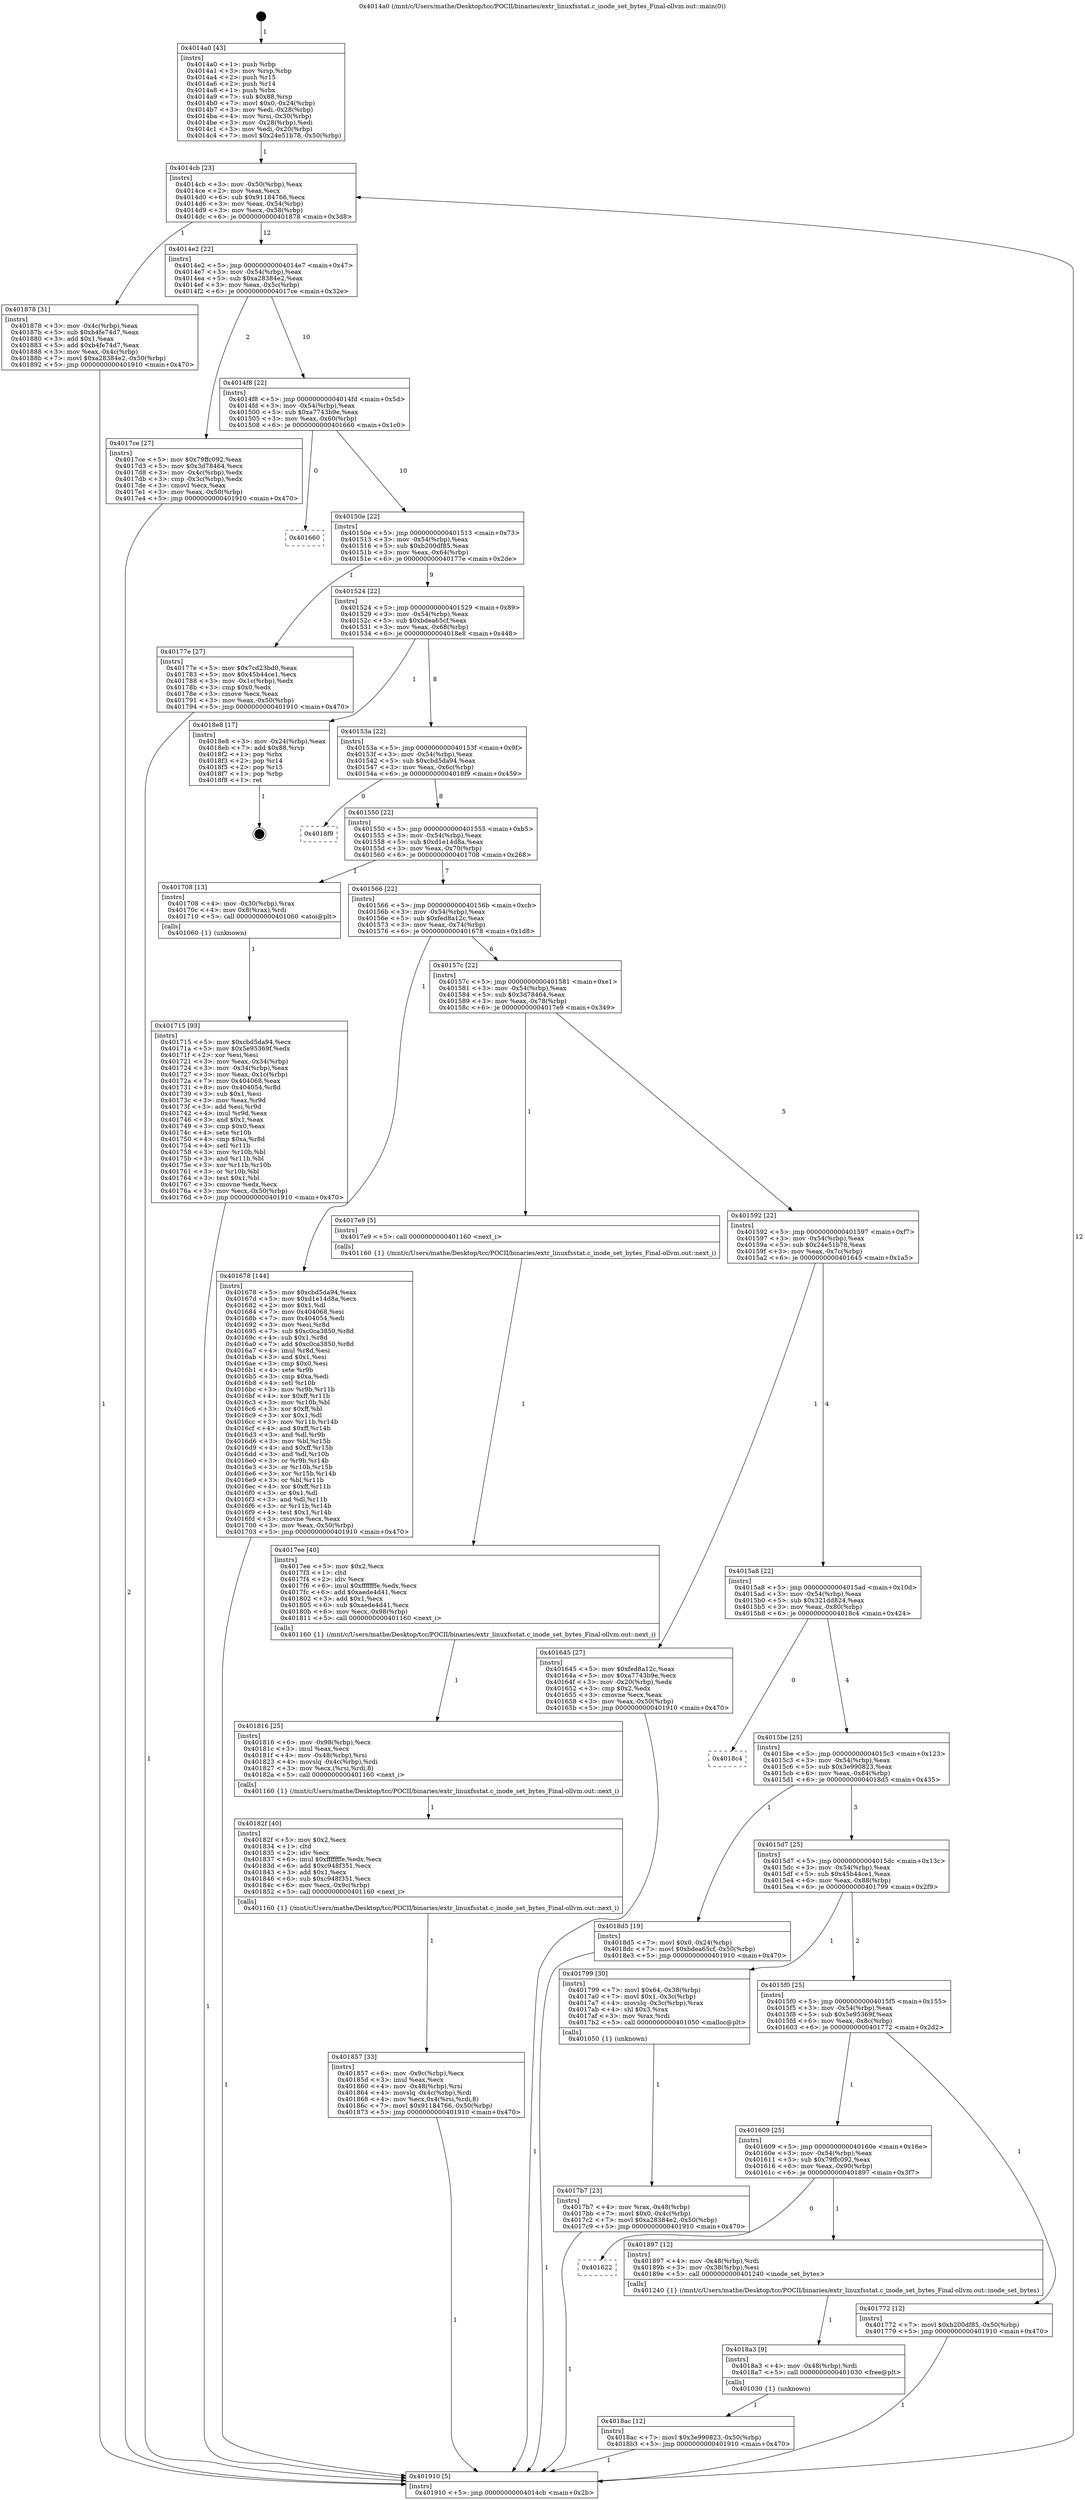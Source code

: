 digraph "0x4014a0" {
  label = "0x4014a0 (/mnt/c/Users/mathe/Desktop/tcc/POCII/binaries/extr_linuxfsstat.c_inode_set_bytes_Final-ollvm.out::main(0))"
  labelloc = "t"
  node[shape=record]

  Entry [label="",width=0.3,height=0.3,shape=circle,fillcolor=black,style=filled]
  "0x4014cb" [label="{
     0x4014cb [23]\l
     | [instrs]\l
     &nbsp;&nbsp;0x4014cb \<+3\>: mov -0x50(%rbp),%eax\l
     &nbsp;&nbsp;0x4014ce \<+2\>: mov %eax,%ecx\l
     &nbsp;&nbsp;0x4014d0 \<+6\>: sub $0x91184766,%ecx\l
     &nbsp;&nbsp;0x4014d6 \<+3\>: mov %eax,-0x54(%rbp)\l
     &nbsp;&nbsp;0x4014d9 \<+3\>: mov %ecx,-0x58(%rbp)\l
     &nbsp;&nbsp;0x4014dc \<+6\>: je 0000000000401878 \<main+0x3d8\>\l
  }"]
  "0x401878" [label="{
     0x401878 [31]\l
     | [instrs]\l
     &nbsp;&nbsp;0x401878 \<+3\>: mov -0x4c(%rbp),%eax\l
     &nbsp;&nbsp;0x40187b \<+5\>: sub $0xb4fe74d7,%eax\l
     &nbsp;&nbsp;0x401880 \<+3\>: add $0x1,%eax\l
     &nbsp;&nbsp;0x401883 \<+5\>: add $0xb4fe74d7,%eax\l
     &nbsp;&nbsp;0x401888 \<+3\>: mov %eax,-0x4c(%rbp)\l
     &nbsp;&nbsp;0x40188b \<+7\>: movl $0xa28384e2,-0x50(%rbp)\l
     &nbsp;&nbsp;0x401892 \<+5\>: jmp 0000000000401910 \<main+0x470\>\l
  }"]
  "0x4014e2" [label="{
     0x4014e2 [22]\l
     | [instrs]\l
     &nbsp;&nbsp;0x4014e2 \<+5\>: jmp 00000000004014e7 \<main+0x47\>\l
     &nbsp;&nbsp;0x4014e7 \<+3\>: mov -0x54(%rbp),%eax\l
     &nbsp;&nbsp;0x4014ea \<+5\>: sub $0xa28384e2,%eax\l
     &nbsp;&nbsp;0x4014ef \<+3\>: mov %eax,-0x5c(%rbp)\l
     &nbsp;&nbsp;0x4014f2 \<+6\>: je 00000000004017ce \<main+0x32e\>\l
  }"]
  Exit [label="",width=0.3,height=0.3,shape=circle,fillcolor=black,style=filled,peripheries=2]
  "0x4017ce" [label="{
     0x4017ce [27]\l
     | [instrs]\l
     &nbsp;&nbsp;0x4017ce \<+5\>: mov $0x79ffc092,%eax\l
     &nbsp;&nbsp;0x4017d3 \<+5\>: mov $0x3d78464,%ecx\l
     &nbsp;&nbsp;0x4017d8 \<+3\>: mov -0x4c(%rbp),%edx\l
     &nbsp;&nbsp;0x4017db \<+3\>: cmp -0x3c(%rbp),%edx\l
     &nbsp;&nbsp;0x4017de \<+3\>: cmovl %ecx,%eax\l
     &nbsp;&nbsp;0x4017e1 \<+3\>: mov %eax,-0x50(%rbp)\l
     &nbsp;&nbsp;0x4017e4 \<+5\>: jmp 0000000000401910 \<main+0x470\>\l
  }"]
  "0x4014f8" [label="{
     0x4014f8 [22]\l
     | [instrs]\l
     &nbsp;&nbsp;0x4014f8 \<+5\>: jmp 00000000004014fd \<main+0x5d\>\l
     &nbsp;&nbsp;0x4014fd \<+3\>: mov -0x54(%rbp),%eax\l
     &nbsp;&nbsp;0x401500 \<+5\>: sub $0xa7743b9e,%eax\l
     &nbsp;&nbsp;0x401505 \<+3\>: mov %eax,-0x60(%rbp)\l
     &nbsp;&nbsp;0x401508 \<+6\>: je 0000000000401660 \<main+0x1c0\>\l
  }"]
  "0x4018ac" [label="{
     0x4018ac [12]\l
     | [instrs]\l
     &nbsp;&nbsp;0x4018ac \<+7\>: movl $0x3e990823,-0x50(%rbp)\l
     &nbsp;&nbsp;0x4018b3 \<+5\>: jmp 0000000000401910 \<main+0x470\>\l
  }"]
  "0x401660" [label="{
     0x401660\l
  }", style=dashed]
  "0x40150e" [label="{
     0x40150e [22]\l
     | [instrs]\l
     &nbsp;&nbsp;0x40150e \<+5\>: jmp 0000000000401513 \<main+0x73\>\l
     &nbsp;&nbsp;0x401513 \<+3\>: mov -0x54(%rbp),%eax\l
     &nbsp;&nbsp;0x401516 \<+5\>: sub $0xb200df85,%eax\l
     &nbsp;&nbsp;0x40151b \<+3\>: mov %eax,-0x64(%rbp)\l
     &nbsp;&nbsp;0x40151e \<+6\>: je 000000000040177e \<main+0x2de\>\l
  }"]
  "0x4018a3" [label="{
     0x4018a3 [9]\l
     | [instrs]\l
     &nbsp;&nbsp;0x4018a3 \<+4\>: mov -0x48(%rbp),%rdi\l
     &nbsp;&nbsp;0x4018a7 \<+5\>: call 0000000000401030 \<free@plt\>\l
     | [calls]\l
     &nbsp;&nbsp;0x401030 \{1\} (unknown)\l
  }"]
  "0x40177e" [label="{
     0x40177e [27]\l
     | [instrs]\l
     &nbsp;&nbsp;0x40177e \<+5\>: mov $0x7cd23bd0,%eax\l
     &nbsp;&nbsp;0x401783 \<+5\>: mov $0x45b44ce1,%ecx\l
     &nbsp;&nbsp;0x401788 \<+3\>: mov -0x1c(%rbp),%edx\l
     &nbsp;&nbsp;0x40178b \<+3\>: cmp $0x0,%edx\l
     &nbsp;&nbsp;0x40178e \<+3\>: cmove %ecx,%eax\l
     &nbsp;&nbsp;0x401791 \<+3\>: mov %eax,-0x50(%rbp)\l
     &nbsp;&nbsp;0x401794 \<+5\>: jmp 0000000000401910 \<main+0x470\>\l
  }"]
  "0x401524" [label="{
     0x401524 [22]\l
     | [instrs]\l
     &nbsp;&nbsp;0x401524 \<+5\>: jmp 0000000000401529 \<main+0x89\>\l
     &nbsp;&nbsp;0x401529 \<+3\>: mov -0x54(%rbp),%eax\l
     &nbsp;&nbsp;0x40152c \<+5\>: sub $0xbdea65cf,%eax\l
     &nbsp;&nbsp;0x401531 \<+3\>: mov %eax,-0x68(%rbp)\l
     &nbsp;&nbsp;0x401534 \<+6\>: je 00000000004018e8 \<main+0x448\>\l
  }"]
  "0x401622" [label="{
     0x401622\l
  }", style=dashed]
  "0x4018e8" [label="{
     0x4018e8 [17]\l
     | [instrs]\l
     &nbsp;&nbsp;0x4018e8 \<+3\>: mov -0x24(%rbp),%eax\l
     &nbsp;&nbsp;0x4018eb \<+7\>: add $0x88,%rsp\l
     &nbsp;&nbsp;0x4018f2 \<+1\>: pop %rbx\l
     &nbsp;&nbsp;0x4018f3 \<+2\>: pop %r14\l
     &nbsp;&nbsp;0x4018f5 \<+2\>: pop %r15\l
     &nbsp;&nbsp;0x4018f7 \<+1\>: pop %rbp\l
     &nbsp;&nbsp;0x4018f8 \<+1\>: ret\l
  }"]
  "0x40153a" [label="{
     0x40153a [22]\l
     | [instrs]\l
     &nbsp;&nbsp;0x40153a \<+5\>: jmp 000000000040153f \<main+0x9f\>\l
     &nbsp;&nbsp;0x40153f \<+3\>: mov -0x54(%rbp),%eax\l
     &nbsp;&nbsp;0x401542 \<+5\>: sub $0xcbd5da94,%eax\l
     &nbsp;&nbsp;0x401547 \<+3\>: mov %eax,-0x6c(%rbp)\l
     &nbsp;&nbsp;0x40154a \<+6\>: je 00000000004018f9 \<main+0x459\>\l
  }"]
  "0x401897" [label="{
     0x401897 [12]\l
     | [instrs]\l
     &nbsp;&nbsp;0x401897 \<+4\>: mov -0x48(%rbp),%rdi\l
     &nbsp;&nbsp;0x40189b \<+3\>: mov -0x38(%rbp),%esi\l
     &nbsp;&nbsp;0x40189e \<+5\>: call 0000000000401240 \<inode_set_bytes\>\l
     | [calls]\l
     &nbsp;&nbsp;0x401240 \{1\} (/mnt/c/Users/mathe/Desktop/tcc/POCII/binaries/extr_linuxfsstat.c_inode_set_bytes_Final-ollvm.out::inode_set_bytes)\l
  }"]
  "0x4018f9" [label="{
     0x4018f9\l
  }", style=dashed]
  "0x401550" [label="{
     0x401550 [22]\l
     | [instrs]\l
     &nbsp;&nbsp;0x401550 \<+5\>: jmp 0000000000401555 \<main+0xb5\>\l
     &nbsp;&nbsp;0x401555 \<+3\>: mov -0x54(%rbp),%eax\l
     &nbsp;&nbsp;0x401558 \<+5\>: sub $0xd1e14d8a,%eax\l
     &nbsp;&nbsp;0x40155d \<+3\>: mov %eax,-0x70(%rbp)\l
     &nbsp;&nbsp;0x401560 \<+6\>: je 0000000000401708 \<main+0x268\>\l
  }"]
  "0x401857" [label="{
     0x401857 [33]\l
     | [instrs]\l
     &nbsp;&nbsp;0x401857 \<+6\>: mov -0x9c(%rbp),%ecx\l
     &nbsp;&nbsp;0x40185d \<+3\>: imul %eax,%ecx\l
     &nbsp;&nbsp;0x401860 \<+4\>: mov -0x48(%rbp),%rsi\l
     &nbsp;&nbsp;0x401864 \<+4\>: movslq -0x4c(%rbp),%rdi\l
     &nbsp;&nbsp;0x401868 \<+4\>: mov %ecx,0x4(%rsi,%rdi,8)\l
     &nbsp;&nbsp;0x40186c \<+7\>: movl $0x91184766,-0x50(%rbp)\l
     &nbsp;&nbsp;0x401873 \<+5\>: jmp 0000000000401910 \<main+0x470\>\l
  }"]
  "0x401708" [label="{
     0x401708 [13]\l
     | [instrs]\l
     &nbsp;&nbsp;0x401708 \<+4\>: mov -0x30(%rbp),%rax\l
     &nbsp;&nbsp;0x40170c \<+4\>: mov 0x8(%rax),%rdi\l
     &nbsp;&nbsp;0x401710 \<+5\>: call 0000000000401060 \<atoi@plt\>\l
     | [calls]\l
     &nbsp;&nbsp;0x401060 \{1\} (unknown)\l
  }"]
  "0x401566" [label="{
     0x401566 [22]\l
     | [instrs]\l
     &nbsp;&nbsp;0x401566 \<+5\>: jmp 000000000040156b \<main+0xcb\>\l
     &nbsp;&nbsp;0x40156b \<+3\>: mov -0x54(%rbp),%eax\l
     &nbsp;&nbsp;0x40156e \<+5\>: sub $0xfed8a12c,%eax\l
     &nbsp;&nbsp;0x401573 \<+3\>: mov %eax,-0x74(%rbp)\l
     &nbsp;&nbsp;0x401576 \<+6\>: je 0000000000401678 \<main+0x1d8\>\l
  }"]
  "0x40182f" [label="{
     0x40182f [40]\l
     | [instrs]\l
     &nbsp;&nbsp;0x40182f \<+5\>: mov $0x2,%ecx\l
     &nbsp;&nbsp;0x401834 \<+1\>: cltd\l
     &nbsp;&nbsp;0x401835 \<+2\>: idiv %ecx\l
     &nbsp;&nbsp;0x401837 \<+6\>: imul $0xfffffffe,%edx,%ecx\l
     &nbsp;&nbsp;0x40183d \<+6\>: add $0xc948f351,%ecx\l
     &nbsp;&nbsp;0x401843 \<+3\>: add $0x1,%ecx\l
     &nbsp;&nbsp;0x401846 \<+6\>: sub $0xc948f351,%ecx\l
     &nbsp;&nbsp;0x40184c \<+6\>: mov %ecx,-0x9c(%rbp)\l
     &nbsp;&nbsp;0x401852 \<+5\>: call 0000000000401160 \<next_i\>\l
     | [calls]\l
     &nbsp;&nbsp;0x401160 \{1\} (/mnt/c/Users/mathe/Desktop/tcc/POCII/binaries/extr_linuxfsstat.c_inode_set_bytes_Final-ollvm.out::next_i)\l
  }"]
  "0x401678" [label="{
     0x401678 [144]\l
     | [instrs]\l
     &nbsp;&nbsp;0x401678 \<+5\>: mov $0xcbd5da94,%eax\l
     &nbsp;&nbsp;0x40167d \<+5\>: mov $0xd1e14d8a,%ecx\l
     &nbsp;&nbsp;0x401682 \<+2\>: mov $0x1,%dl\l
     &nbsp;&nbsp;0x401684 \<+7\>: mov 0x404068,%esi\l
     &nbsp;&nbsp;0x40168b \<+7\>: mov 0x404054,%edi\l
     &nbsp;&nbsp;0x401692 \<+3\>: mov %esi,%r8d\l
     &nbsp;&nbsp;0x401695 \<+7\>: sub $0xc0ca3850,%r8d\l
     &nbsp;&nbsp;0x40169c \<+4\>: sub $0x1,%r8d\l
     &nbsp;&nbsp;0x4016a0 \<+7\>: add $0xc0ca3850,%r8d\l
     &nbsp;&nbsp;0x4016a7 \<+4\>: imul %r8d,%esi\l
     &nbsp;&nbsp;0x4016ab \<+3\>: and $0x1,%esi\l
     &nbsp;&nbsp;0x4016ae \<+3\>: cmp $0x0,%esi\l
     &nbsp;&nbsp;0x4016b1 \<+4\>: sete %r9b\l
     &nbsp;&nbsp;0x4016b5 \<+3\>: cmp $0xa,%edi\l
     &nbsp;&nbsp;0x4016b8 \<+4\>: setl %r10b\l
     &nbsp;&nbsp;0x4016bc \<+3\>: mov %r9b,%r11b\l
     &nbsp;&nbsp;0x4016bf \<+4\>: xor $0xff,%r11b\l
     &nbsp;&nbsp;0x4016c3 \<+3\>: mov %r10b,%bl\l
     &nbsp;&nbsp;0x4016c6 \<+3\>: xor $0xff,%bl\l
     &nbsp;&nbsp;0x4016c9 \<+3\>: xor $0x1,%dl\l
     &nbsp;&nbsp;0x4016cc \<+3\>: mov %r11b,%r14b\l
     &nbsp;&nbsp;0x4016cf \<+4\>: and $0xff,%r14b\l
     &nbsp;&nbsp;0x4016d3 \<+3\>: and %dl,%r9b\l
     &nbsp;&nbsp;0x4016d6 \<+3\>: mov %bl,%r15b\l
     &nbsp;&nbsp;0x4016d9 \<+4\>: and $0xff,%r15b\l
     &nbsp;&nbsp;0x4016dd \<+3\>: and %dl,%r10b\l
     &nbsp;&nbsp;0x4016e0 \<+3\>: or %r9b,%r14b\l
     &nbsp;&nbsp;0x4016e3 \<+3\>: or %r10b,%r15b\l
     &nbsp;&nbsp;0x4016e6 \<+3\>: xor %r15b,%r14b\l
     &nbsp;&nbsp;0x4016e9 \<+3\>: or %bl,%r11b\l
     &nbsp;&nbsp;0x4016ec \<+4\>: xor $0xff,%r11b\l
     &nbsp;&nbsp;0x4016f0 \<+3\>: or $0x1,%dl\l
     &nbsp;&nbsp;0x4016f3 \<+3\>: and %dl,%r11b\l
     &nbsp;&nbsp;0x4016f6 \<+3\>: or %r11b,%r14b\l
     &nbsp;&nbsp;0x4016f9 \<+4\>: test $0x1,%r14b\l
     &nbsp;&nbsp;0x4016fd \<+3\>: cmovne %ecx,%eax\l
     &nbsp;&nbsp;0x401700 \<+3\>: mov %eax,-0x50(%rbp)\l
     &nbsp;&nbsp;0x401703 \<+5\>: jmp 0000000000401910 \<main+0x470\>\l
  }"]
  "0x40157c" [label="{
     0x40157c [22]\l
     | [instrs]\l
     &nbsp;&nbsp;0x40157c \<+5\>: jmp 0000000000401581 \<main+0xe1\>\l
     &nbsp;&nbsp;0x401581 \<+3\>: mov -0x54(%rbp),%eax\l
     &nbsp;&nbsp;0x401584 \<+5\>: sub $0x3d78464,%eax\l
     &nbsp;&nbsp;0x401589 \<+3\>: mov %eax,-0x78(%rbp)\l
     &nbsp;&nbsp;0x40158c \<+6\>: je 00000000004017e9 \<main+0x349\>\l
  }"]
  "0x401816" [label="{
     0x401816 [25]\l
     | [instrs]\l
     &nbsp;&nbsp;0x401816 \<+6\>: mov -0x98(%rbp),%ecx\l
     &nbsp;&nbsp;0x40181c \<+3\>: imul %eax,%ecx\l
     &nbsp;&nbsp;0x40181f \<+4\>: mov -0x48(%rbp),%rsi\l
     &nbsp;&nbsp;0x401823 \<+4\>: movslq -0x4c(%rbp),%rdi\l
     &nbsp;&nbsp;0x401827 \<+3\>: mov %ecx,(%rsi,%rdi,8)\l
     &nbsp;&nbsp;0x40182a \<+5\>: call 0000000000401160 \<next_i\>\l
     | [calls]\l
     &nbsp;&nbsp;0x401160 \{1\} (/mnt/c/Users/mathe/Desktop/tcc/POCII/binaries/extr_linuxfsstat.c_inode_set_bytes_Final-ollvm.out::next_i)\l
  }"]
  "0x4017e9" [label="{
     0x4017e9 [5]\l
     | [instrs]\l
     &nbsp;&nbsp;0x4017e9 \<+5\>: call 0000000000401160 \<next_i\>\l
     | [calls]\l
     &nbsp;&nbsp;0x401160 \{1\} (/mnt/c/Users/mathe/Desktop/tcc/POCII/binaries/extr_linuxfsstat.c_inode_set_bytes_Final-ollvm.out::next_i)\l
  }"]
  "0x401592" [label="{
     0x401592 [22]\l
     | [instrs]\l
     &nbsp;&nbsp;0x401592 \<+5\>: jmp 0000000000401597 \<main+0xf7\>\l
     &nbsp;&nbsp;0x401597 \<+3\>: mov -0x54(%rbp),%eax\l
     &nbsp;&nbsp;0x40159a \<+5\>: sub $0x24e51b78,%eax\l
     &nbsp;&nbsp;0x40159f \<+3\>: mov %eax,-0x7c(%rbp)\l
     &nbsp;&nbsp;0x4015a2 \<+6\>: je 0000000000401645 \<main+0x1a5\>\l
  }"]
  "0x4017ee" [label="{
     0x4017ee [40]\l
     | [instrs]\l
     &nbsp;&nbsp;0x4017ee \<+5\>: mov $0x2,%ecx\l
     &nbsp;&nbsp;0x4017f3 \<+1\>: cltd\l
     &nbsp;&nbsp;0x4017f4 \<+2\>: idiv %ecx\l
     &nbsp;&nbsp;0x4017f6 \<+6\>: imul $0xfffffffe,%edx,%ecx\l
     &nbsp;&nbsp;0x4017fc \<+6\>: add $0xaede4d41,%ecx\l
     &nbsp;&nbsp;0x401802 \<+3\>: add $0x1,%ecx\l
     &nbsp;&nbsp;0x401805 \<+6\>: sub $0xaede4d41,%ecx\l
     &nbsp;&nbsp;0x40180b \<+6\>: mov %ecx,-0x98(%rbp)\l
     &nbsp;&nbsp;0x401811 \<+5\>: call 0000000000401160 \<next_i\>\l
     | [calls]\l
     &nbsp;&nbsp;0x401160 \{1\} (/mnt/c/Users/mathe/Desktop/tcc/POCII/binaries/extr_linuxfsstat.c_inode_set_bytes_Final-ollvm.out::next_i)\l
  }"]
  "0x401645" [label="{
     0x401645 [27]\l
     | [instrs]\l
     &nbsp;&nbsp;0x401645 \<+5\>: mov $0xfed8a12c,%eax\l
     &nbsp;&nbsp;0x40164a \<+5\>: mov $0xa7743b9e,%ecx\l
     &nbsp;&nbsp;0x40164f \<+3\>: mov -0x20(%rbp),%edx\l
     &nbsp;&nbsp;0x401652 \<+3\>: cmp $0x2,%edx\l
     &nbsp;&nbsp;0x401655 \<+3\>: cmovne %ecx,%eax\l
     &nbsp;&nbsp;0x401658 \<+3\>: mov %eax,-0x50(%rbp)\l
     &nbsp;&nbsp;0x40165b \<+5\>: jmp 0000000000401910 \<main+0x470\>\l
  }"]
  "0x4015a8" [label="{
     0x4015a8 [22]\l
     | [instrs]\l
     &nbsp;&nbsp;0x4015a8 \<+5\>: jmp 00000000004015ad \<main+0x10d\>\l
     &nbsp;&nbsp;0x4015ad \<+3\>: mov -0x54(%rbp),%eax\l
     &nbsp;&nbsp;0x4015b0 \<+5\>: sub $0x321dd824,%eax\l
     &nbsp;&nbsp;0x4015b5 \<+3\>: mov %eax,-0x80(%rbp)\l
     &nbsp;&nbsp;0x4015b8 \<+6\>: je 00000000004018c4 \<main+0x424\>\l
  }"]
  "0x401910" [label="{
     0x401910 [5]\l
     | [instrs]\l
     &nbsp;&nbsp;0x401910 \<+5\>: jmp 00000000004014cb \<main+0x2b\>\l
  }"]
  "0x4014a0" [label="{
     0x4014a0 [43]\l
     | [instrs]\l
     &nbsp;&nbsp;0x4014a0 \<+1\>: push %rbp\l
     &nbsp;&nbsp;0x4014a1 \<+3\>: mov %rsp,%rbp\l
     &nbsp;&nbsp;0x4014a4 \<+2\>: push %r15\l
     &nbsp;&nbsp;0x4014a6 \<+2\>: push %r14\l
     &nbsp;&nbsp;0x4014a8 \<+1\>: push %rbx\l
     &nbsp;&nbsp;0x4014a9 \<+7\>: sub $0x88,%rsp\l
     &nbsp;&nbsp;0x4014b0 \<+7\>: movl $0x0,-0x24(%rbp)\l
     &nbsp;&nbsp;0x4014b7 \<+3\>: mov %edi,-0x28(%rbp)\l
     &nbsp;&nbsp;0x4014ba \<+4\>: mov %rsi,-0x30(%rbp)\l
     &nbsp;&nbsp;0x4014be \<+3\>: mov -0x28(%rbp),%edi\l
     &nbsp;&nbsp;0x4014c1 \<+3\>: mov %edi,-0x20(%rbp)\l
     &nbsp;&nbsp;0x4014c4 \<+7\>: movl $0x24e51b78,-0x50(%rbp)\l
  }"]
  "0x401715" [label="{
     0x401715 [93]\l
     | [instrs]\l
     &nbsp;&nbsp;0x401715 \<+5\>: mov $0xcbd5da94,%ecx\l
     &nbsp;&nbsp;0x40171a \<+5\>: mov $0x5e95369f,%edx\l
     &nbsp;&nbsp;0x40171f \<+2\>: xor %esi,%esi\l
     &nbsp;&nbsp;0x401721 \<+3\>: mov %eax,-0x34(%rbp)\l
     &nbsp;&nbsp;0x401724 \<+3\>: mov -0x34(%rbp),%eax\l
     &nbsp;&nbsp;0x401727 \<+3\>: mov %eax,-0x1c(%rbp)\l
     &nbsp;&nbsp;0x40172a \<+7\>: mov 0x404068,%eax\l
     &nbsp;&nbsp;0x401731 \<+8\>: mov 0x404054,%r8d\l
     &nbsp;&nbsp;0x401739 \<+3\>: sub $0x1,%esi\l
     &nbsp;&nbsp;0x40173c \<+3\>: mov %eax,%r9d\l
     &nbsp;&nbsp;0x40173f \<+3\>: add %esi,%r9d\l
     &nbsp;&nbsp;0x401742 \<+4\>: imul %r9d,%eax\l
     &nbsp;&nbsp;0x401746 \<+3\>: and $0x1,%eax\l
     &nbsp;&nbsp;0x401749 \<+3\>: cmp $0x0,%eax\l
     &nbsp;&nbsp;0x40174c \<+4\>: sete %r10b\l
     &nbsp;&nbsp;0x401750 \<+4\>: cmp $0xa,%r8d\l
     &nbsp;&nbsp;0x401754 \<+4\>: setl %r11b\l
     &nbsp;&nbsp;0x401758 \<+3\>: mov %r10b,%bl\l
     &nbsp;&nbsp;0x40175b \<+3\>: and %r11b,%bl\l
     &nbsp;&nbsp;0x40175e \<+3\>: xor %r11b,%r10b\l
     &nbsp;&nbsp;0x401761 \<+3\>: or %r10b,%bl\l
     &nbsp;&nbsp;0x401764 \<+3\>: test $0x1,%bl\l
     &nbsp;&nbsp;0x401767 \<+3\>: cmovne %edx,%ecx\l
     &nbsp;&nbsp;0x40176a \<+3\>: mov %ecx,-0x50(%rbp)\l
     &nbsp;&nbsp;0x40176d \<+5\>: jmp 0000000000401910 \<main+0x470\>\l
  }"]
  "0x4017b7" [label="{
     0x4017b7 [23]\l
     | [instrs]\l
     &nbsp;&nbsp;0x4017b7 \<+4\>: mov %rax,-0x48(%rbp)\l
     &nbsp;&nbsp;0x4017bb \<+7\>: movl $0x0,-0x4c(%rbp)\l
     &nbsp;&nbsp;0x4017c2 \<+7\>: movl $0xa28384e2,-0x50(%rbp)\l
     &nbsp;&nbsp;0x4017c9 \<+5\>: jmp 0000000000401910 \<main+0x470\>\l
  }"]
  "0x4018c4" [label="{
     0x4018c4\l
  }", style=dashed]
  "0x4015be" [label="{
     0x4015be [25]\l
     | [instrs]\l
     &nbsp;&nbsp;0x4015be \<+5\>: jmp 00000000004015c3 \<main+0x123\>\l
     &nbsp;&nbsp;0x4015c3 \<+3\>: mov -0x54(%rbp),%eax\l
     &nbsp;&nbsp;0x4015c6 \<+5\>: sub $0x3e990823,%eax\l
     &nbsp;&nbsp;0x4015cb \<+6\>: mov %eax,-0x84(%rbp)\l
     &nbsp;&nbsp;0x4015d1 \<+6\>: je 00000000004018d5 \<main+0x435\>\l
  }"]
  "0x401609" [label="{
     0x401609 [25]\l
     | [instrs]\l
     &nbsp;&nbsp;0x401609 \<+5\>: jmp 000000000040160e \<main+0x16e\>\l
     &nbsp;&nbsp;0x40160e \<+3\>: mov -0x54(%rbp),%eax\l
     &nbsp;&nbsp;0x401611 \<+5\>: sub $0x79ffc092,%eax\l
     &nbsp;&nbsp;0x401616 \<+6\>: mov %eax,-0x90(%rbp)\l
     &nbsp;&nbsp;0x40161c \<+6\>: je 0000000000401897 \<main+0x3f7\>\l
  }"]
  "0x4018d5" [label="{
     0x4018d5 [19]\l
     | [instrs]\l
     &nbsp;&nbsp;0x4018d5 \<+7\>: movl $0x0,-0x24(%rbp)\l
     &nbsp;&nbsp;0x4018dc \<+7\>: movl $0xbdea65cf,-0x50(%rbp)\l
     &nbsp;&nbsp;0x4018e3 \<+5\>: jmp 0000000000401910 \<main+0x470\>\l
  }"]
  "0x4015d7" [label="{
     0x4015d7 [25]\l
     | [instrs]\l
     &nbsp;&nbsp;0x4015d7 \<+5\>: jmp 00000000004015dc \<main+0x13c\>\l
     &nbsp;&nbsp;0x4015dc \<+3\>: mov -0x54(%rbp),%eax\l
     &nbsp;&nbsp;0x4015df \<+5\>: sub $0x45b44ce1,%eax\l
     &nbsp;&nbsp;0x4015e4 \<+6\>: mov %eax,-0x88(%rbp)\l
     &nbsp;&nbsp;0x4015ea \<+6\>: je 0000000000401799 \<main+0x2f9\>\l
  }"]
  "0x401772" [label="{
     0x401772 [12]\l
     | [instrs]\l
     &nbsp;&nbsp;0x401772 \<+7\>: movl $0xb200df85,-0x50(%rbp)\l
     &nbsp;&nbsp;0x401779 \<+5\>: jmp 0000000000401910 \<main+0x470\>\l
  }"]
  "0x401799" [label="{
     0x401799 [30]\l
     | [instrs]\l
     &nbsp;&nbsp;0x401799 \<+7\>: movl $0x64,-0x38(%rbp)\l
     &nbsp;&nbsp;0x4017a0 \<+7\>: movl $0x1,-0x3c(%rbp)\l
     &nbsp;&nbsp;0x4017a7 \<+4\>: movslq -0x3c(%rbp),%rax\l
     &nbsp;&nbsp;0x4017ab \<+4\>: shl $0x3,%rax\l
     &nbsp;&nbsp;0x4017af \<+3\>: mov %rax,%rdi\l
     &nbsp;&nbsp;0x4017b2 \<+5\>: call 0000000000401050 \<malloc@plt\>\l
     | [calls]\l
     &nbsp;&nbsp;0x401050 \{1\} (unknown)\l
  }"]
  "0x4015f0" [label="{
     0x4015f0 [25]\l
     | [instrs]\l
     &nbsp;&nbsp;0x4015f0 \<+5\>: jmp 00000000004015f5 \<main+0x155\>\l
     &nbsp;&nbsp;0x4015f5 \<+3\>: mov -0x54(%rbp),%eax\l
     &nbsp;&nbsp;0x4015f8 \<+5\>: sub $0x5e95369f,%eax\l
     &nbsp;&nbsp;0x4015fd \<+6\>: mov %eax,-0x8c(%rbp)\l
     &nbsp;&nbsp;0x401603 \<+6\>: je 0000000000401772 \<main+0x2d2\>\l
  }"]
  Entry -> "0x4014a0" [label=" 1"]
  "0x4014cb" -> "0x401878" [label=" 1"]
  "0x4014cb" -> "0x4014e2" [label=" 12"]
  "0x4018e8" -> Exit [label=" 1"]
  "0x4014e2" -> "0x4017ce" [label=" 2"]
  "0x4014e2" -> "0x4014f8" [label=" 10"]
  "0x4018d5" -> "0x401910" [label=" 1"]
  "0x4014f8" -> "0x401660" [label=" 0"]
  "0x4014f8" -> "0x40150e" [label=" 10"]
  "0x4018ac" -> "0x401910" [label=" 1"]
  "0x40150e" -> "0x40177e" [label=" 1"]
  "0x40150e" -> "0x401524" [label=" 9"]
  "0x4018a3" -> "0x4018ac" [label=" 1"]
  "0x401524" -> "0x4018e8" [label=" 1"]
  "0x401524" -> "0x40153a" [label=" 8"]
  "0x401897" -> "0x4018a3" [label=" 1"]
  "0x40153a" -> "0x4018f9" [label=" 0"]
  "0x40153a" -> "0x401550" [label=" 8"]
  "0x401609" -> "0x401622" [label=" 0"]
  "0x401550" -> "0x401708" [label=" 1"]
  "0x401550" -> "0x401566" [label=" 7"]
  "0x401609" -> "0x401897" [label=" 1"]
  "0x401566" -> "0x401678" [label=" 1"]
  "0x401566" -> "0x40157c" [label=" 6"]
  "0x401878" -> "0x401910" [label=" 1"]
  "0x40157c" -> "0x4017e9" [label=" 1"]
  "0x40157c" -> "0x401592" [label=" 5"]
  "0x401857" -> "0x401910" [label=" 1"]
  "0x401592" -> "0x401645" [label=" 1"]
  "0x401592" -> "0x4015a8" [label=" 4"]
  "0x401645" -> "0x401910" [label=" 1"]
  "0x4014a0" -> "0x4014cb" [label=" 1"]
  "0x401910" -> "0x4014cb" [label=" 12"]
  "0x401678" -> "0x401910" [label=" 1"]
  "0x401708" -> "0x401715" [label=" 1"]
  "0x401715" -> "0x401910" [label=" 1"]
  "0x40182f" -> "0x401857" [label=" 1"]
  "0x4015a8" -> "0x4018c4" [label=" 0"]
  "0x4015a8" -> "0x4015be" [label=" 4"]
  "0x401816" -> "0x40182f" [label=" 1"]
  "0x4015be" -> "0x4018d5" [label=" 1"]
  "0x4015be" -> "0x4015d7" [label=" 3"]
  "0x4017ee" -> "0x401816" [label=" 1"]
  "0x4015d7" -> "0x401799" [label=" 1"]
  "0x4015d7" -> "0x4015f0" [label=" 2"]
  "0x4017e9" -> "0x4017ee" [label=" 1"]
  "0x4015f0" -> "0x401772" [label=" 1"]
  "0x4015f0" -> "0x401609" [label=" 1"]
  "0x401772" -> "0x401910" [label=" 1"]
  "0x40177e" -> "0x401910" [label=" 1"]
  "0x401799" -> "0x4017b7" [label=" 1"]
  "0x4017b7" -> "0x401910" [label=" 1"]
  "0x4017ce" -> "0x401910" [label=" 2"]
}
